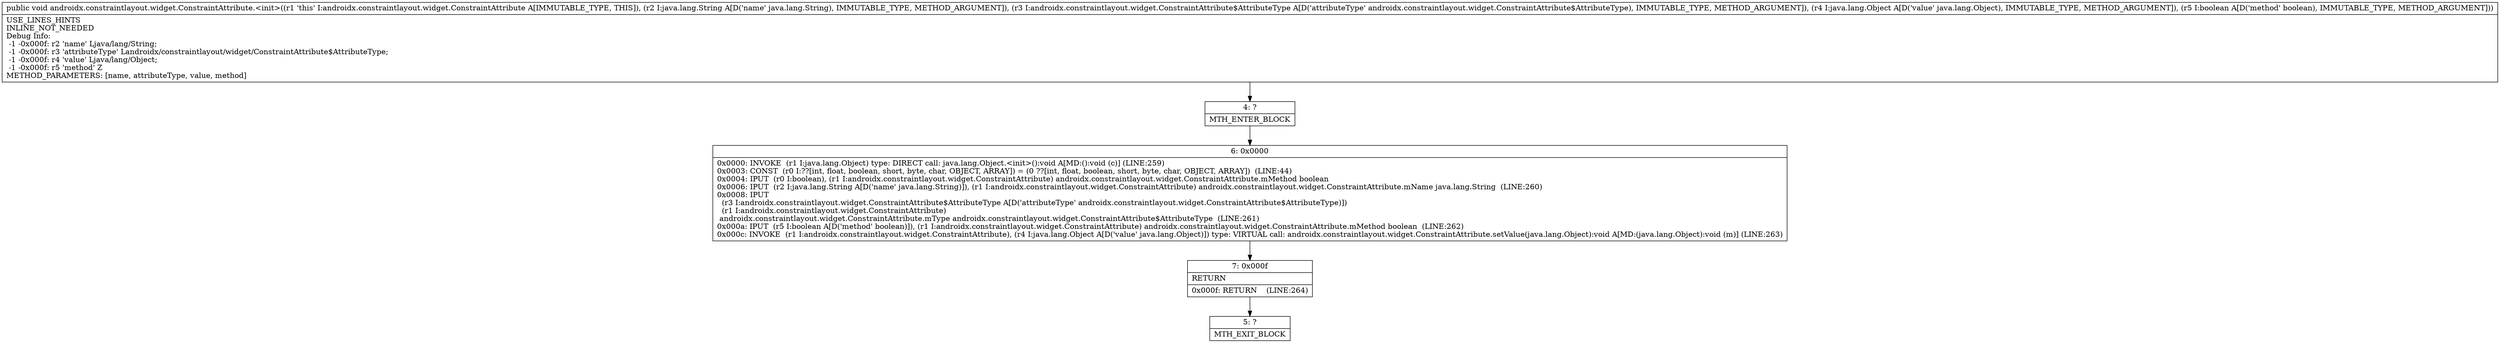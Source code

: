 digraph "CFG forandroidx.constraintlayout.widget.ConstraintAttribute.\<init\>(Ljava\/lang\/String;Landroidx\/constraintlayout\/widget\/ConstraintAttribute$AttributeType;Ljava\/lang\/Object;Z)V" {
Node_4 [shape=record,label="{4\:\ ?|MTH_ENTER_BLOCK\l}"];
Node_6 [shape=record,label="{6\:\ 0x0000|0x0000: INVOKE  (r1 I:java.lang.Object) type: DIRECT call: java.lang.Object.\<init\>():void A[MD:():void (c)] (LINE:259)\l0x0003: CONST  (r0 I:??[int, float, boolean, short, byte, char, OBJECT, ARRAY]) = (0 ??[int, float, boolean, short, byte, char, OBJECT, ARRAY])  (LINE:44)\l0x0004: IPUT  (r0 I:boolean), (r1 I:androidx.constraintlayout.widget.ConstraintAttribute) androidx.constraintlayout.widget.ConstraintAttribute.mMethod boolean \l0x0006: IPUT  (r2 I:java.lang.String A[D('name' java.lang.String)]), (r1 I:androidx.constraintlayout.widget.ConstraintAttribute) androidx.constraintlayout.widget.ConstraintAttribute.mName java.lang.String  (LINE:260)\l0x0008: IPUT  \l  (r3 I:androidx.constraintlayout.widget.ConstraintAttribute$AttributeType A[D('attributeType' androidx.constraintlayout.widget.ConstraintAttribute$AttributeType)])\l  (r1 I:androidx.constraintlayout.widget.ConstraintAttribute)\l androidx.constraintlayout.widget.ConstraintAttribute.mType androidx.constraintlayout.widget.ConstraintAttribute$AttributeType  (LINE:261)\l0x000a: IPUT  (r5 I:boolean A[D('method' boolean)]), (r1 I:androidx.constraintlayout.widget.ConstraintAttribute) androidx.constraintlayout.widget.ConstraintAttribute.mMethod boolean  (LINE:262)\l0x000c: INVOKE  (r1 I:androidx.constraintlayout.widget.ConstraintAttribute), (r4 I:java.lang.Object A[D('value' java.lang.Object)]) type: VIRTUAL call: androidx.constraintlayout.widget.ConstraintAttribute.setValue(java.lang.Object):void A[MD:(java.lang.Object):void (m)] (LINE:263)\l}"];
Node_7 [shape=record,label="{7\:\ 0x000f|RETURN\l|0x000f: RETURN    (LINE:264)\l}"];
Node_5 [shape=record,label="{5\:\ ?|MTH_EXIT_BLOCK\l}"];
MethodNode[shape=record,label="{public void androidx.constraintlayout.widget.ConstraintAttribute.\<init\>((r1 'this' I:androidx.constraintlayout.widget.ConstraintAttribute A[IMMUTABLE_TYPE, THIS]), (r2 I:java.lang.String A[D('name' java.lang.String), IMMUTABLE_TYPE, METHOD_ARGUMENT]), (r3 I:androidx.constraintlayout.widget.ConstraintAttribute$AttributeType A[D('attributeType' androidx.constraintlayout.widget.ConstraintAttribute$AttributeType), IMMUTABLE_TYPE, METHOD_ARGUMENT]), (r4 I:java.lang.Object A[D('value' java.lang.Object), IMMUTABLE_TYPE, METHOD_ARGUMENT]), (r5 I:boolean A[D('method' boolean), IMMUTABLE_TYPE, METHOD_ARGUMENT]))  | USE_LINES_HINTS\lINLINE_NOT_NEEDED\lDebug Info:\l  \-1 \-0x000f: r2 'name' Ljava\/lang\/String;\l  \-1 \-0x000f: r3 'attributeType' Landroidx\/constraintlayout\/widget\/ConstraintAttribute$AttributeType;\l  \-1 \-0x000f: r4 'value' Ljava\/lang\/Object;\l  \-1 \-0x000f: r5 'method' Z\lMETHOD_PARAMETERS: [name, attributeType, value, method]\l}"];
MethodNode -> Node_4;Node_4 -> Node_6;
Node_6 -> Node_7;
Node_7 -> Node_5;
}

